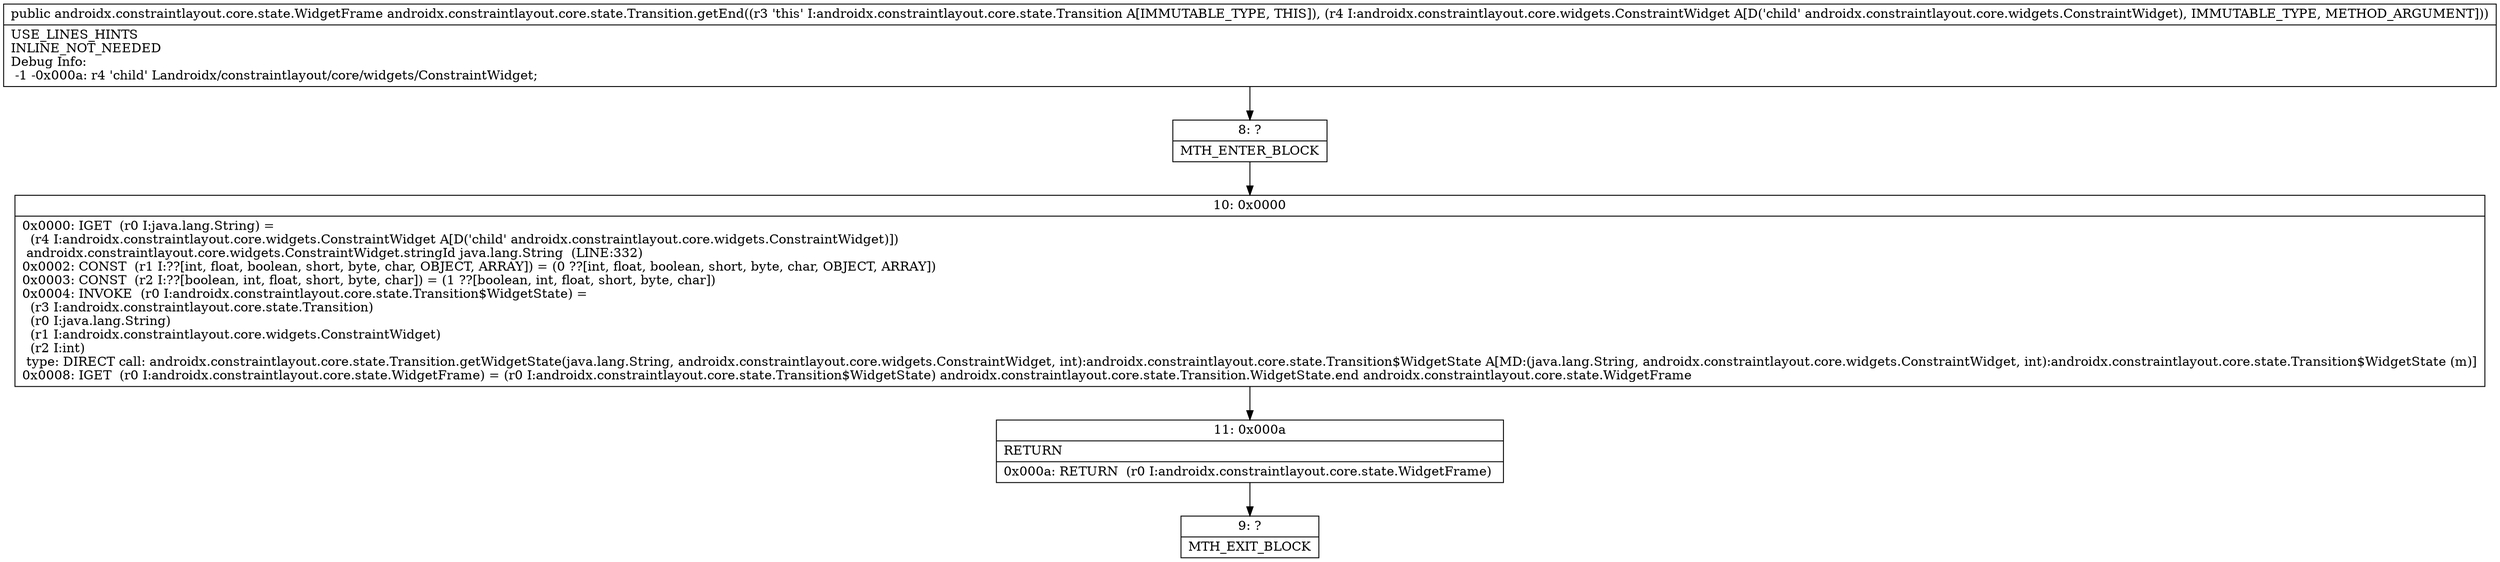 digraph "CFG forandroidx.constraintlayout.core.state.Transition.getEnd(Landroidx\/constraintlayout\/core\/widgets\/ConstraintWidget;)Landroidx\/constraintlayout\/core\/state\/WidgetFrame;" {
Node_8 [shape=record,label="{8\:\ ?|MTH_ENTER_BLOCK\l}"];
Node_10 [shape=record,label="{10\:\ 0x0000|0x0000: IGET  (r0 I:java.lang.String) = \l  (r4 I:androidx.constraintlayout.core.widgets.ConstraintWidget A[D('child' androidx.constraintlayout.core.widgets.ConstraintWidget)])\l androidx.constraintlayout.core.widgets.ConstraintWidget.stringId java.lang.String  (LINE:332)\l0x0002: CONST  (r1 I:??[int, float, boolean, short, byte, char, OBJECT, ARRAY]) = (0 ??[int, float, boolean, short, byte, char, OBJECT, ARRAY]) \l0x0003: CONST  (r2 I:??[boolean, int, float, short, byte, char]) = (1 ??[boolean, int, float, short, byte, char]) \l0x0004: INVOKE  (r0 I:androidx.constraintlayout.core.state.Transition$WidgetState) = \l  (r3 I:androidx.constraintlayout.core.state.Transition)\l  (r0 I:java.lang.String)\l  (r1 I:androidx.constraintlayout.core.widgets.ConstraintWidget)\l  (r2 I:int)\l type: DIRECT call: androidx.constraintlayout.core.state.Transition.getWidgetState(java.lang.String, androidx.constraintlayout.core.widgets.ConstraintWidget, int):androidx.constraintlayout.core.state.Transition$WidgetState A[MD:(java.lang.String, androidx.constraintlayout.core.widgets.ConstraintWidget, int):androidx.constraintlayout.core.state.Transition$WidgetState (m)]\l0x0008: IGET  (r0 I:androidx.constraintlayout.core.state.WidgetFrame) = (r0 I:androidx.constraintlayout.core.state.Transition$WidgetState) androidx.constraintlayout.core.state.Transition.WidgetState.end androidx.constraintlayout.core.state.WidgetFrame \l}"];
Node_11 [shape=record,label="{11\:\ 0x000a|RETURN\l|0x000a: RETURN  (r0 I:androidx.constraintlayout.core.state.WidgetFrame) \l}"];
Node_9 [shape=record,label="{9\:\ ?|MTH_EXIT_BLOCK\l}"];
MethodNode[shape=record,label="{public androidx.constraintlayout.core.state.WidgetFrame androidx.constraintlayout.core.state.Transition.getEnd((r3 'this' I:androidx.constraintlayout.core.state.Transition A[IMMUTABLE_TYPE, THIS]), (r4 I:androidx.constraintlayout.core.widgets.ConstraintWidget A[D('child' androidx.constraintlayout.core.widgets.ConstraintWidget), IMMUTABLE_TYPE, METHOD_ARGUMENT]))  | USE_LINES_HINTS\lINLINE_NOT_NEEDED\lDebug Info:\l  \-1 \-0x000a: r4 'child' Landroidx\/constraintlayout\/core\/widgets\/ConstraintWidget;\l}"];
MethodNode -> Node_8;Node_8 -> Node_10;
Node_10 -> Node_11;
Node_11 -> Node_9;
}

